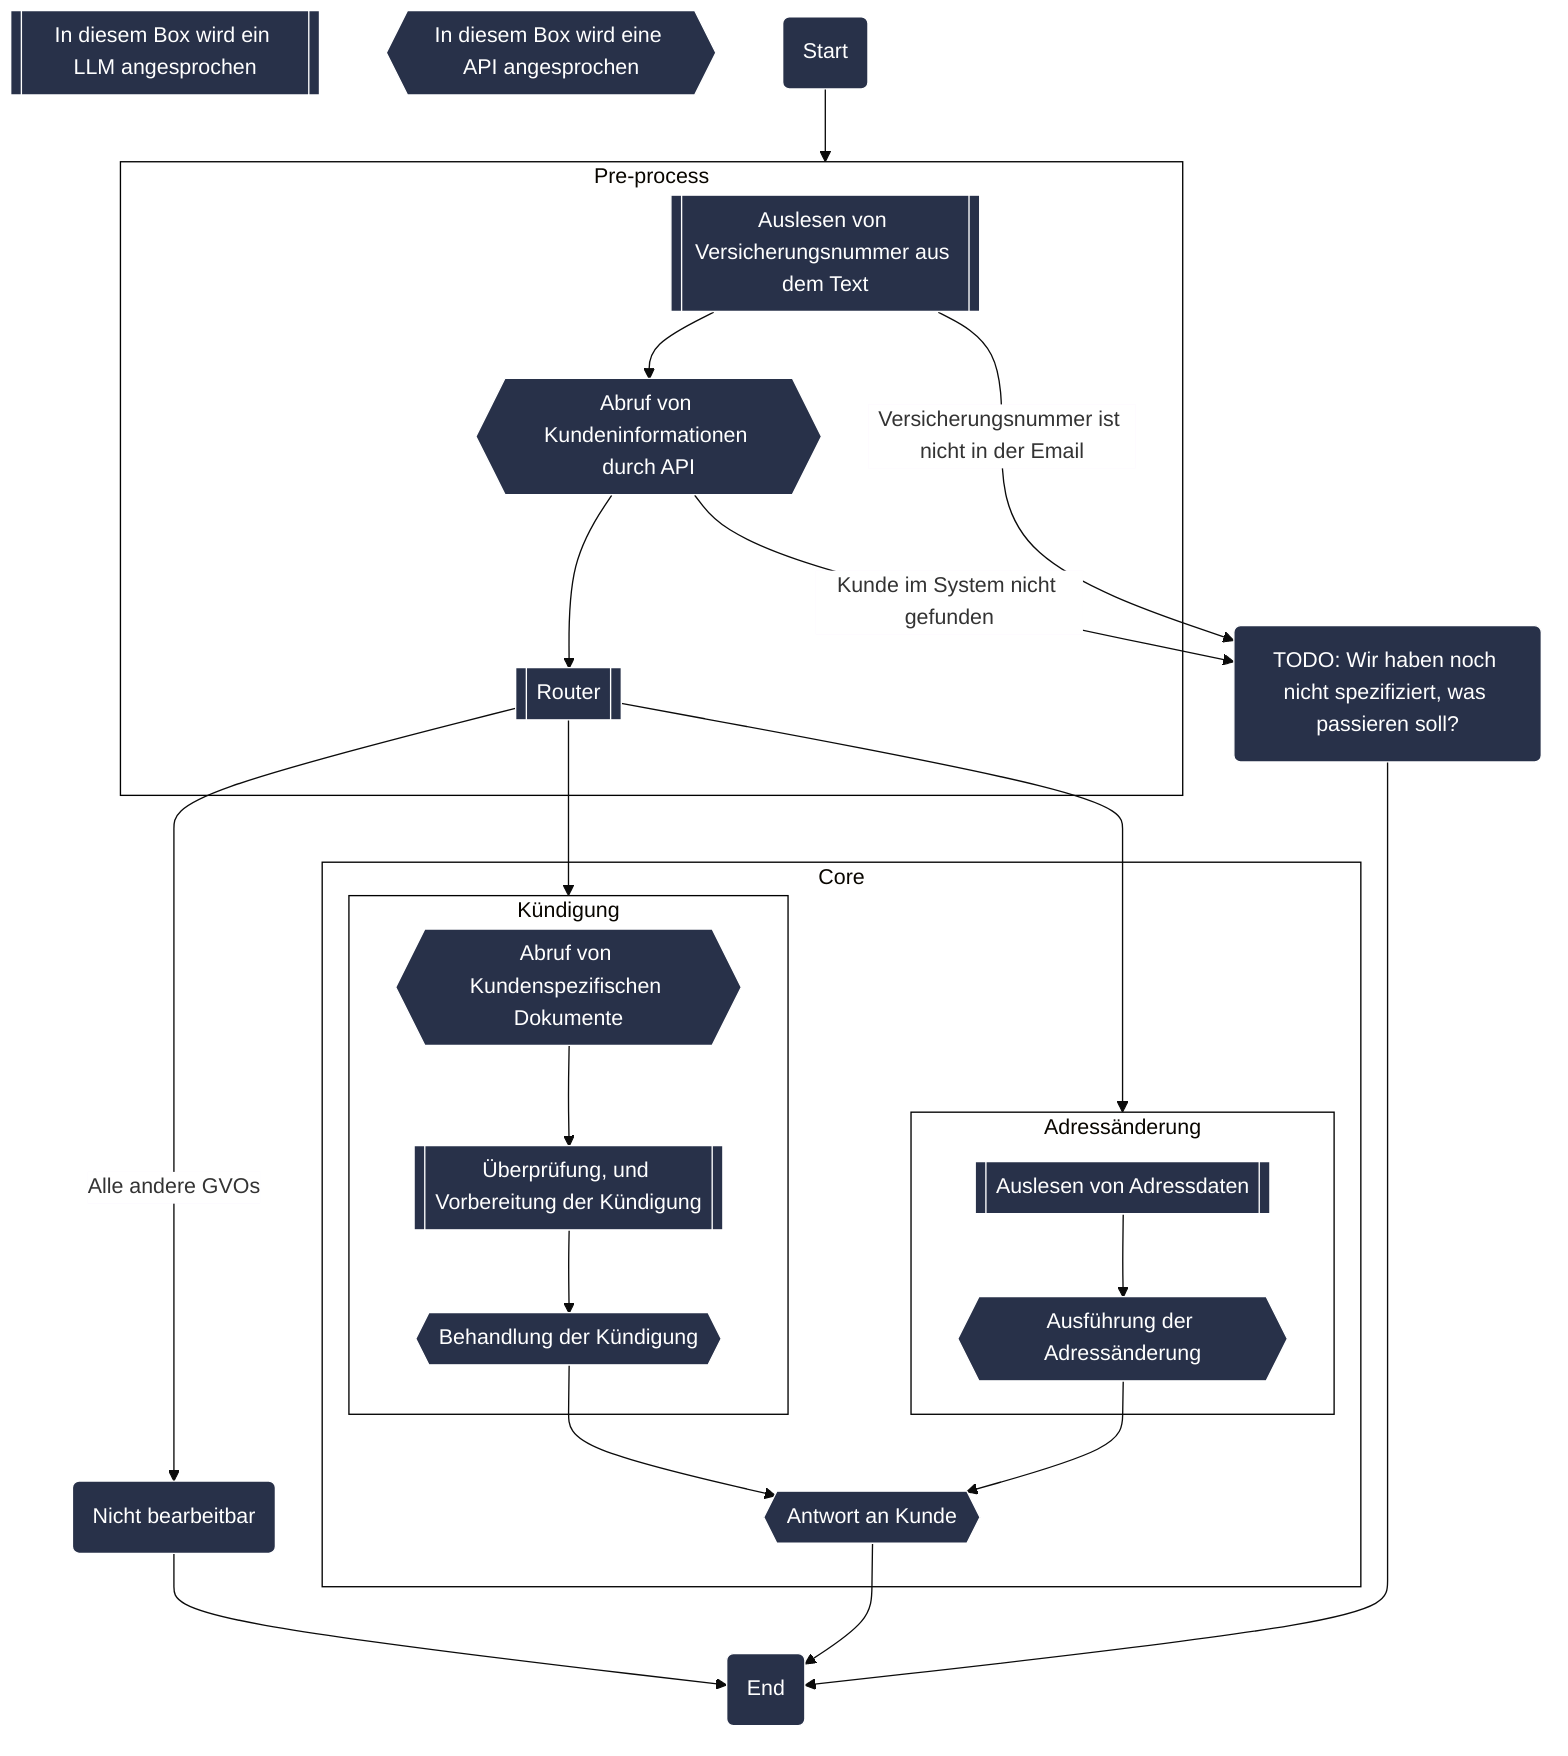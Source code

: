 ---
config:
  theme: 'base'
  themeVariables:
    background: #f8f5f4
  themeCSS: |
    .default polygon, .default rect {
      fill: #283149 !important;
      stroke: white !important;
    }
    
    .default:hover polygon, .default:hover rect, .default p:hover {
      fill: blue !important;
      stroke: white !important;
      cursor: pointer !important;
    }
    .default p {
      color: white !important;
    }
    .edgeLabel p {
      background-color: #ffffff !important;
    }
    .cluster rect {
      stroke: black;
      fill: white !important;
    }

---
graph TD
    %% Explanations:
    llm[[In diesem Box wird ein LLM angesprochen]]
    api_call{{In diesem Box wird eine API angesprochen}}

    __START__(Start)
    __START__ --> Pre-process
    subgraph Pre-process
        customer_data_extract[["Auslesen von Versicherungsnummer aus dem Text"]]
        fetch_customer_details{{"Abruf von Kundeninformationen durch API"}}
        router[["Router"]]
        customer_data_extract --> fetch_customer_details
        fetch_customer_details --> router
    end
    router -->|Alle andere GVOs| uncovered
    router --> Kündigung
    router --> Adressänderung
    subgraph Core
        subgraph Kündigung
            fetch_customer_documents{{"Abruf von Kundenspezifischen Dokumente"}}
            termination_execute_prep[["Überprüfung, und Vorbereitung der Kündigung"]]
            termination_handling{{"Behandlung der Kündigung"}}
            fetch_customer_documents --> termination_execute_prep
            termination_execute_prep --> termination_handling
        end
        termination_handling --> answer

        subgraph Adressänderung
            address_data_extract[["Auslesen von Adressdaten"]]
            address_change_execute{{"Ausführung der Adressänderung"}}
            address_data_extract --> address_change_execute
        end
        address_change_execute --> answer

    end
    answer{{"Antwort an Kunde"}}
    todo_node("TODO: Wir haben noch nicht spezifiziert, was passieren soll?")
    fetch_customer_details --> |"Kunde im System nicht gefunden"|todo_node
    customer_data_extract --> |"Versicherungsnummer ist nicht in der Email"|todo_node
    answer --> __END__
    todo_node --> __END__
    __END__(End)
    uncovered("Nicht bearbeitbar") --> __END__;